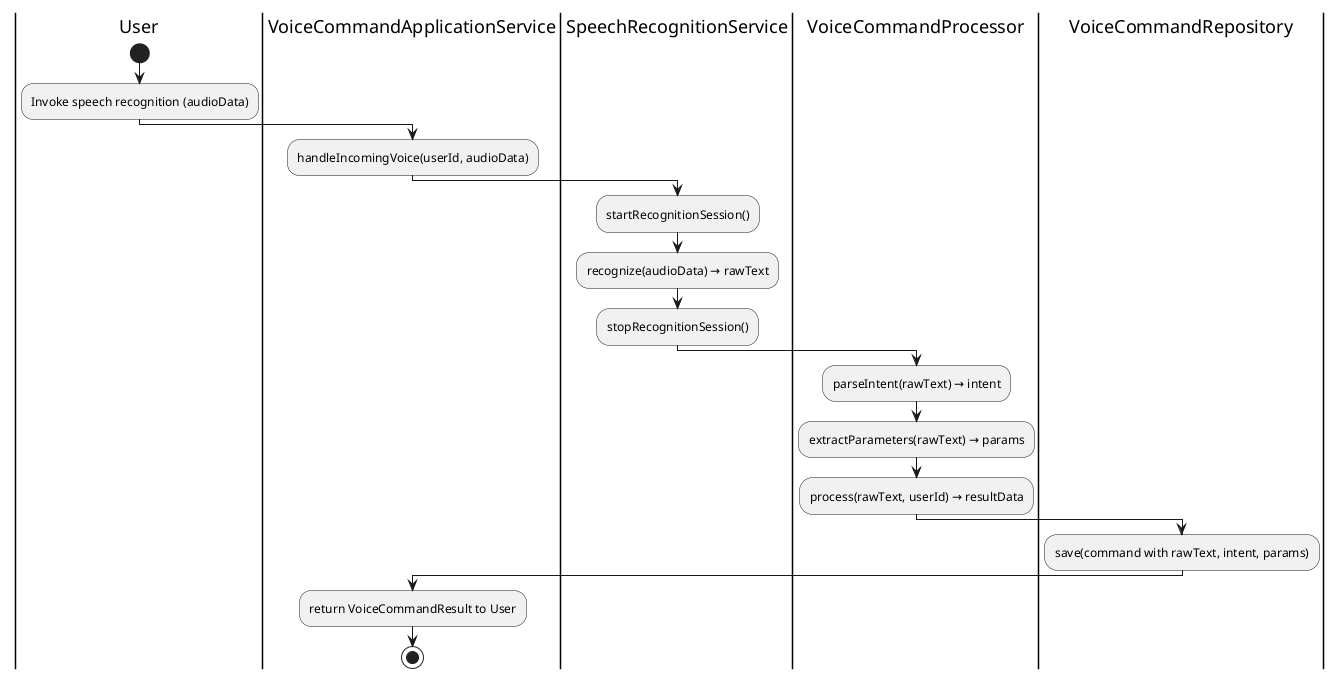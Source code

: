 @startuml VoiceCommandHandlingFlow
|User|
start
:Invoke speech recognition (audioData);
|VoiceCommandApplicationService|
:handleIncomingVoice(userId, audioData);
|SpeechRecognitionService|
:startRecognitionSession();
:recognize(audioData) → rawText;
:stopRecognitionSession();
|VoiceCommandProcessor|
:parseIntent(rawText) → intent;
:extractParameters(rawText) → params;
:process(rawText, userId) → resultData;
|VoiceCommandRepository|
:save(command with rawText, intent, params);
|VoiceCommandApplicationService|
:return VoiceCommandResult to User;
stop
@enduml

@startuml VoiceCommandQueryFlow
|User|
start
:Request getUserVoiceCommands(userId, startDateTime, endDateTime);
|VoiceCommandApplicationService|
:getUserVoiceCommands(userId, startDateTime, endDateTime);
|VoiceCommandRepository|
:findByUserId(userId) → commands;
|VoiceCommandProcessor|
:filter by date range;
|VoiceCommandApplicationService|
:return list of VoiceCommand;
stop
@enduml

@startuml VoiceCommandStatsFlow
|User|
start
:Request getVoiceCommandStats(userId, startDateTime, endDateTime);
|VoiceCommandApplicationService|
:getVoiceCommandStats(userId, startDateTime, endDateTime);
|VoiceCommandRepository|
:findByUserId(userId) → commands;
|VoiceCommandProcessor|
:groupBy intent and count;
|VoiceCommandApplicationService|
:return Map<IntentType, Integer> to User;
stop
@enduml

